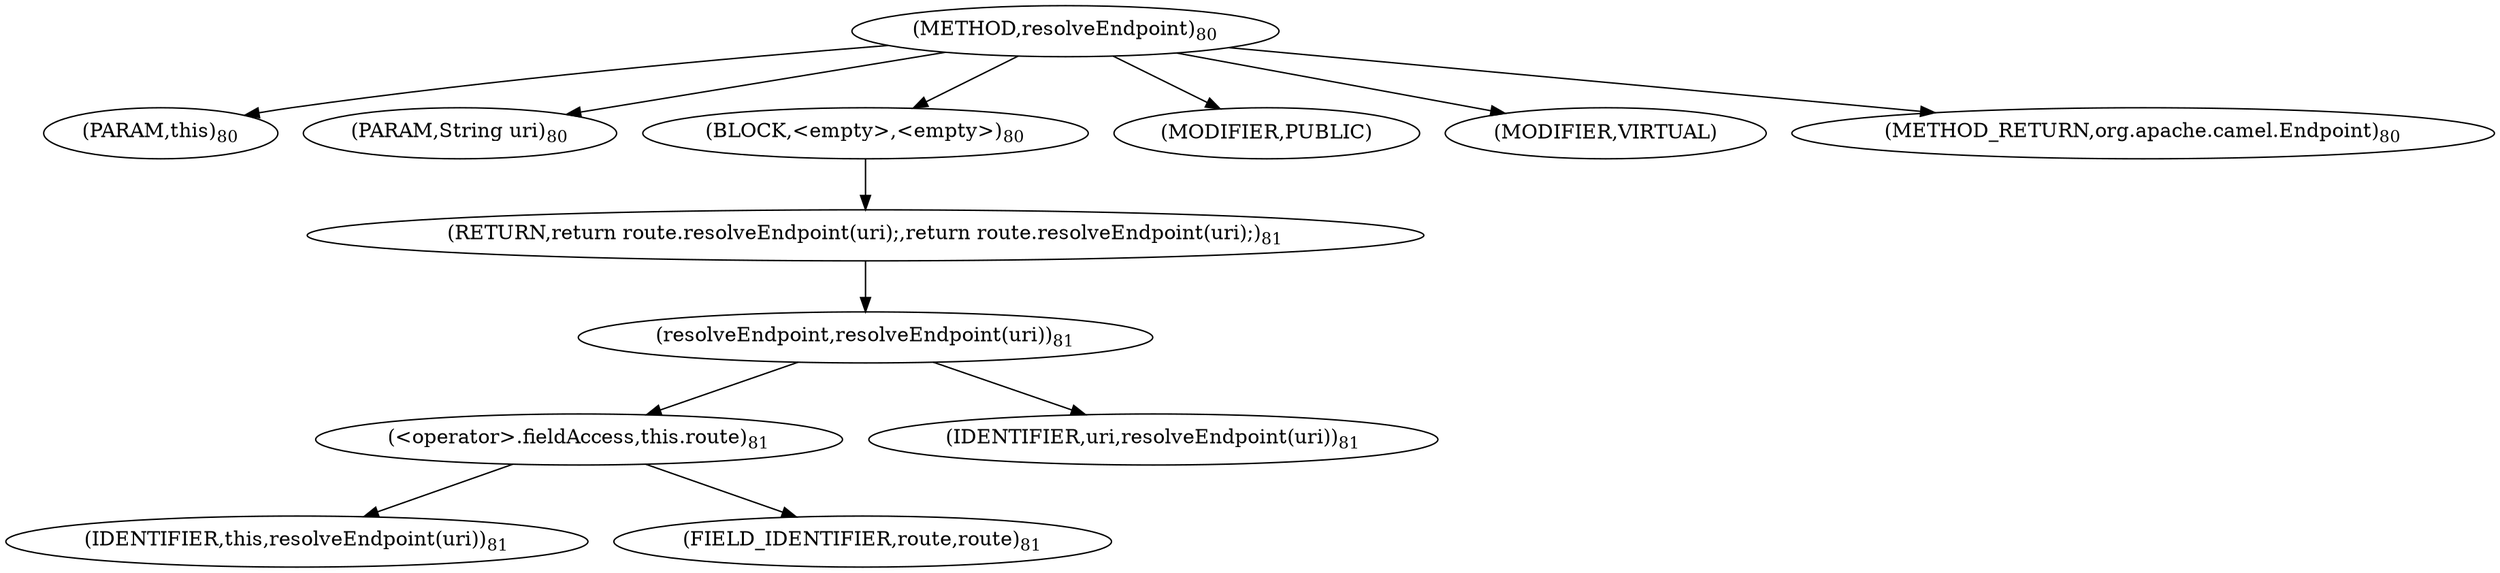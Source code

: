 digraph "resolveEndpoint" {  
"152" [label = <(METHOD,resolveEndpoint)<SUB>80</SUB>> ]
"153" [label = <(PARAM,this)<SUB>80</SUB>> ]
"154" [label = <(PARAM,String uri)<SUB>80</SUB>> ]
"155" [label = <(BLOCK,&lt;empty&gt;,&lt;empty&gt;)<SUB>80</SUB>> ]
"156" [label = <(RETURN,return route.resolveEndpoint(uri);,return route.resolveEndpoint(uri);)<SUB>81</SUB>> ]
"157" [label = <(resolveEndpoint,resolveEndpoint(uri))<SUB>81</SUB>> ]
"158" [label = <(&lt;operator&gt;.fieldAccess,this.route)<SUB>81</SUB>> ]
"159" [label = <(IDENTIFIER,this,resolveEndpoint(uri))<SUB>81</SUB>> ]
"160" [label = <(FIELD_IDENTIFIER,route,route)<SUB>81</SUB>> ]
"161" [label = <(IDENTIFIER,uri,resolveEndpoint(uri))<SUB>81</SUB>> ]
"162" [label = <(MODIFIER,PUBLIC)> ]
"163" [label = <(MODIFIER,VIRTUAL)> ]
"164" [label = <(METHOD_RETURN,org.apache.camel.Endpoint)<SUB>80</SUB>> ]
  "152" -> "153" 
  "152" -> "154" 
  "152" -> "155" 
  "152" -> "162" 
  "152" -> "163" 
  "152" -> "164" 
  "155" -> "156" 
  "156" -> "157" 
  "157" -> "158" 
  "157" -> "161" 
  "158" -> "159" 
  "158" -> "160" 
}
